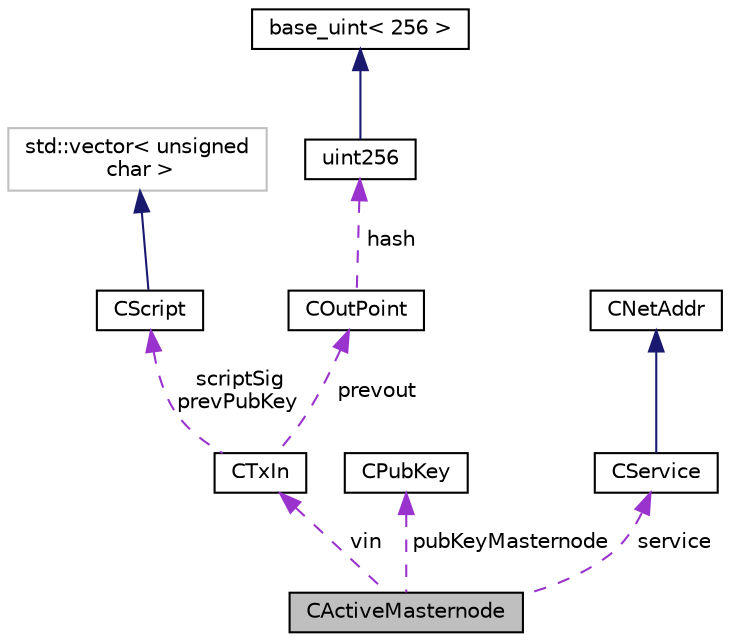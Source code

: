 digraph "CActiveMasternode"
{
 // LATEX_PDF_SIZE
  edge [fontname="Helvetica",fontsize="10",labelfontname="Helvetica",labelfontsize="10"];
  node [fontname="Helvetica",fontsize="10",shape=record];
  Node1 [label="CActiveMasternode",height=0.2,width=0.4,color="black", fillcolor="grey75", style="filled", fontcolor="black",tooltip=" "];
  Node2 -> Node1 [dir="back",color="darkorchid3",fontsize="10",style="dashed",label=" vin" ];
  Node2 [label="CTxIn",height=0.2,width=0.4,color="black", fillcolor="white", style="filled",URL="$class_c_tx_in.html",tooltip=" "];
  Node3 -> Node2 [dir="back",color="darkorchid3",fontsize="10",style="dashed",label=" scriptSig\nprevPubKey" ];
  Node3 [label="CScript",height=0.2,width=0.4,color="black", fillcolor="white", style="filled",URL="$class_c_script.html",tooltip=" "];
  Node4 -> Node3 [dir="back",color="midnightblue",fontsize="10",style="solid"];
  Node4 [label="std::vector\< unsigned\l char \>",height=0.2,width=0.4,color="grey75", fillcolor="white", style="filled",tooltip=" "];
  Node5 -> Node2 [dir="back",color="darkorchid3",fontsize="10",style="dashed",label=" prevout" ];
  Node5 [label="COutPoint",height=0.2,width=0.4,color="black", fillcolor="white", style="filled",URL="$class_c_out_point.html",tooltip=" "];
  Node6 -> Node5 [dir="back",color="darkorchid3",fontsize="10",style="dashed",label=" hash" ];
  Node6 [label="uint256",height=0.2,width=0.4,color="black", fillcolor="white", style="filled",URL="$classuint256.html",tooltip=" "];
  Node7 -> Node6 [dir="back",color="midnightblue",fontsize="10",style="solid"];
  Node7 [label="base_uint\< 256 \>",height=0.2,width=0.4,color="black", fillcolor="white", style="filled",URL="$classbase__uint.html",tooltip=" "];
  Node8 -> Node1 [dir="back",color="darkorchid3",fontsize="10",style="dashed",label=" pubKeyMasternode" ];
  Node8 [label="CPubKey",height=0.2,width=0.4,color="black", fillcolor="white", style="filled",URL="$class_c_pub_key.html",tooltip=" "];
  Node9 -> Node1 [dir="back",color="darkorchid3",fontsize="10",style="dashed",label=" service" ];
  Node9 [label="CService",height=0.2,width=0.4,color="black", fillcolor="white", style="filled",URL="$class_c_service.html",tooltip=" "];
  Node10 -> Node9 [dir="back",color="midnightblue",fontsize="10",style="solid"];
  Node10 [label="CNetAddr",height=0.2,width=0.4,color="black", fillcolor="white", style="filled",URL="$class_c_net_addr.html",tooltip=" "];
}
